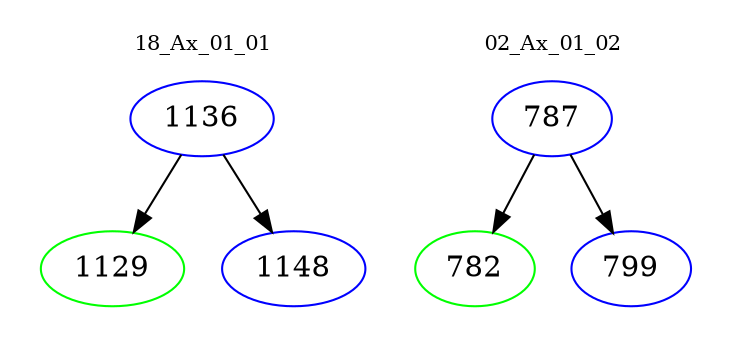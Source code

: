 digraph{
subgraph cluster_0 {
color = white
label = "18_Ax_01_01";
fontsize=10;
T0_1136 [label="1136", color="blue"]
T0_1136 -> T0_1129 [color="black"]
T0_1129 [label="1129", color="green"]
T0_1136 -> T0_1148 [color="black"]
T0_1148 [label="1148", color="blue"]
}
subgraph cluster_1 {
color = white
label = "02_Ax_01_02";
fontsize=10;
T1_787 [label="787", color="blue"]
T1_787 -> T1_782 [color="black"]
T1_782 [label="782", color="green"]
T1_787 -> T1_799 [color="black"]
T1_799 [label="799", color="blue"]
}
}
